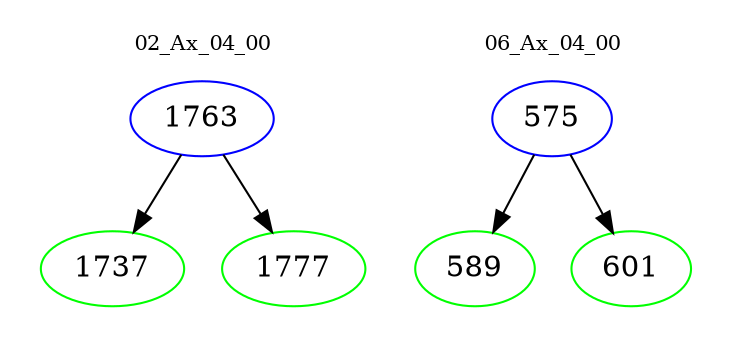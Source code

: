 digraph{
subgraph cluster_0 {
color = white
label = "02_Ax_04_00";
fontsize=10;
T0_1763 [label="1763", color="blue"]
T0_1763 -> T0_1737 [color="black"]
T0_1737 [label="1737", color="green"]
T0_1763 -> T0_1777 [color="black"]
T0_1777 [label="1777", color="green"]
}
subgraph cluster_1 {
color = white
label = "06_Ax_04_00";
fontsize=10;
T1_575 [label="575", color="blue"]
T1_575 -> T1_589 [color="black"]
T1_589 [label="589", color="green"]
T1_575 -> T1_601 [color="black"]
T1_601 [label="601", color="green"]
}
}
